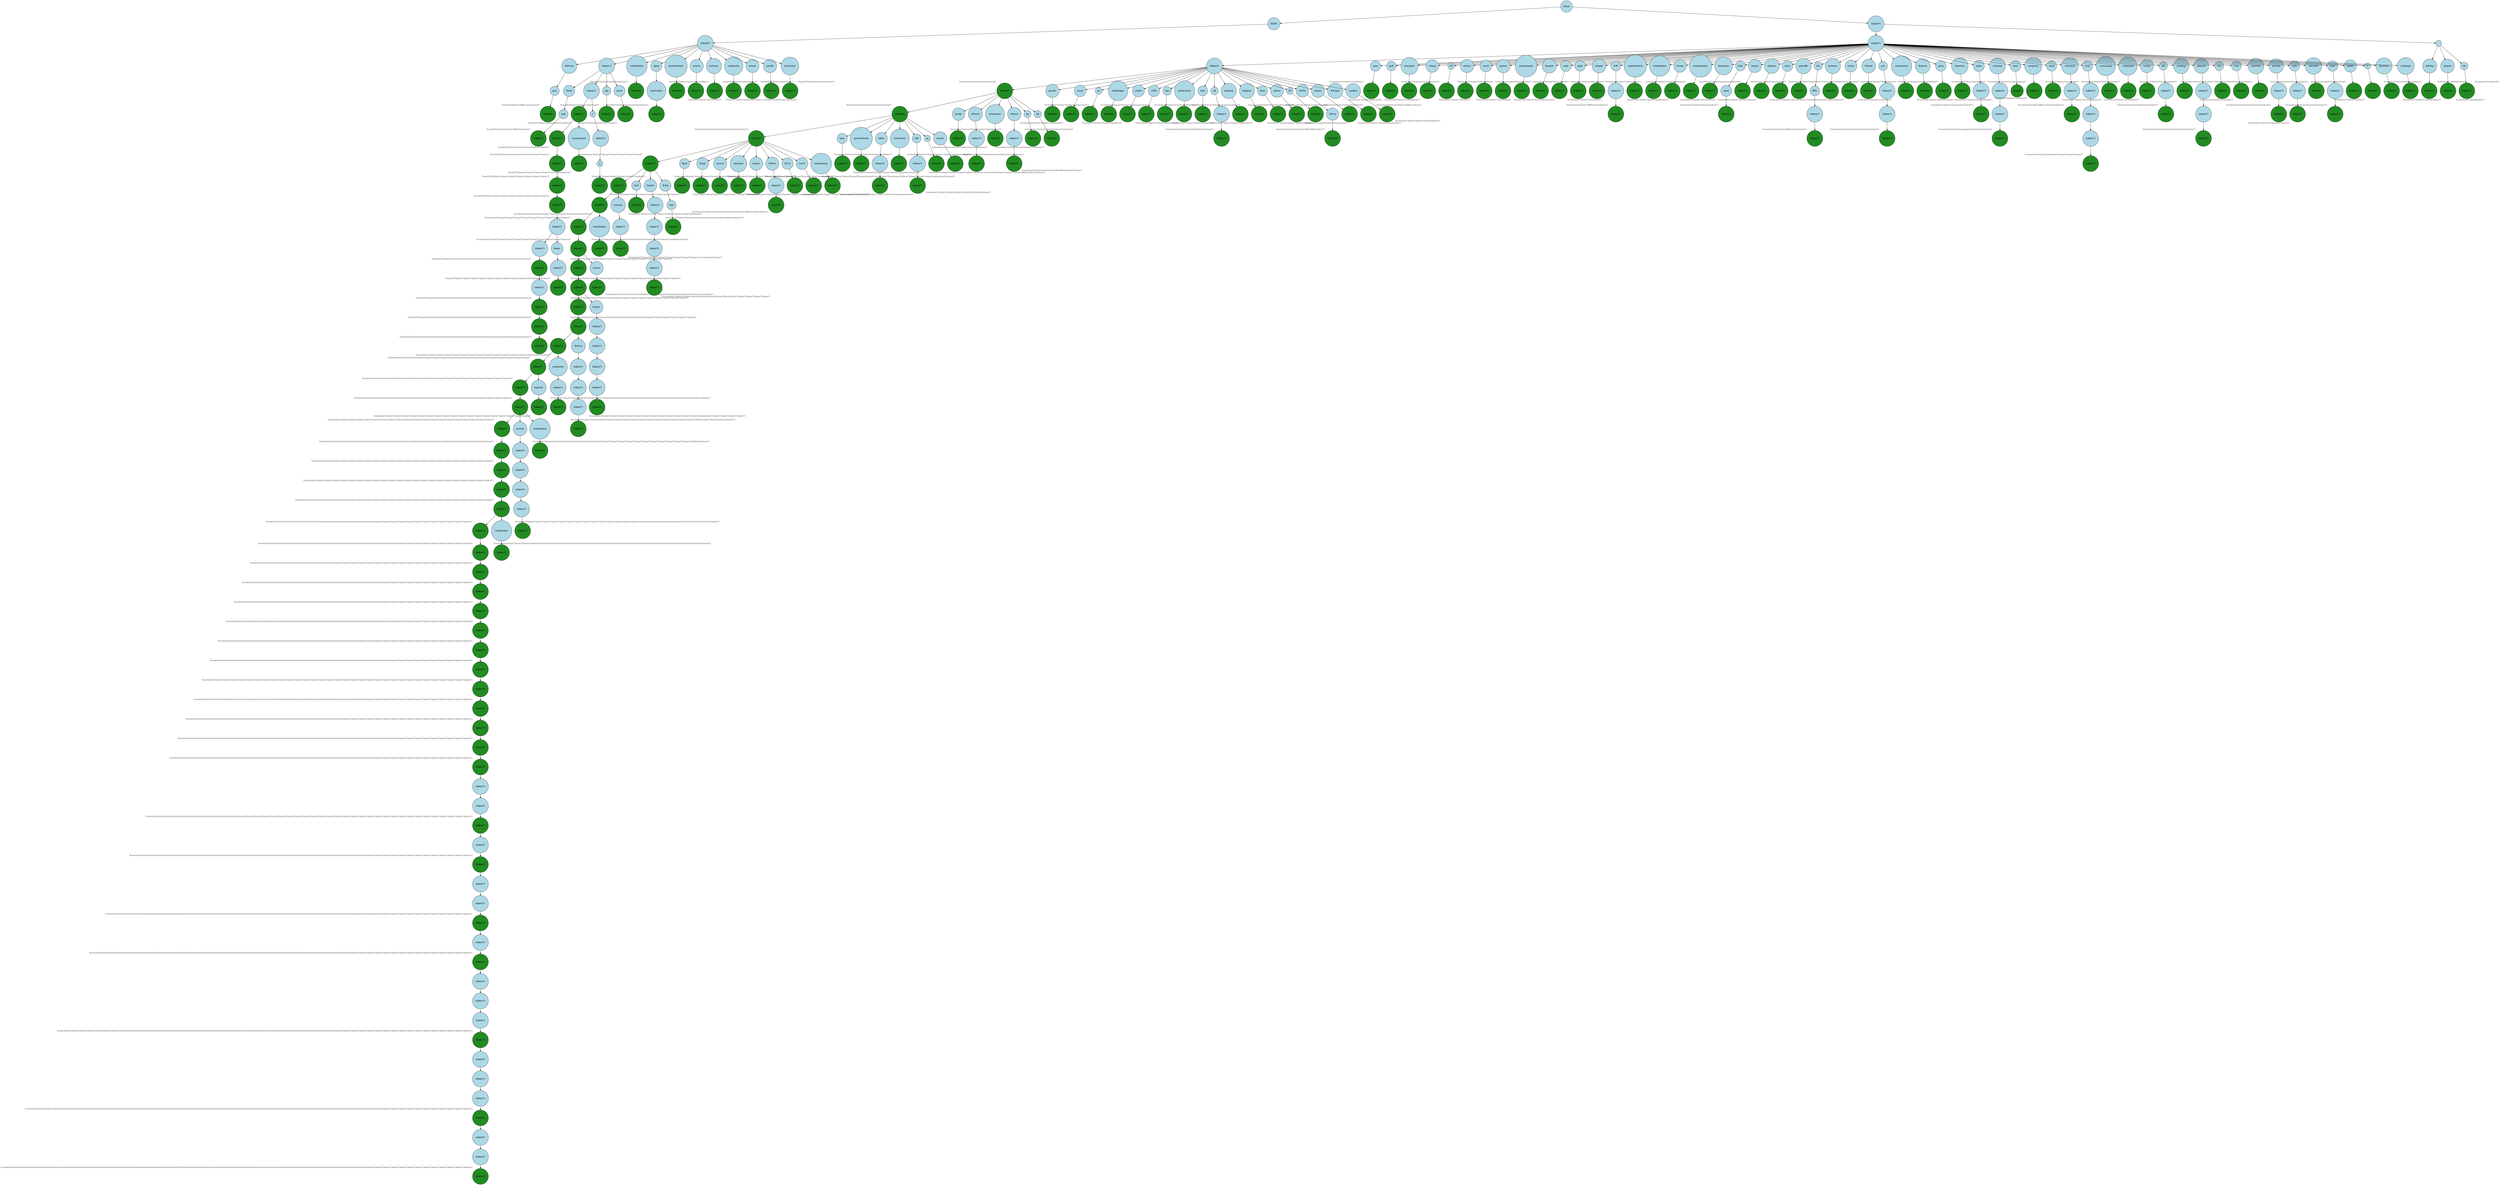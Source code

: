 digraph {
graph [
  nodesep=0.25,
  ranksep=0.3,
  splines=line
];
node [
  style=filled,
  fillcolor=lightblue,
  shape=circle
];
edge [
  arrowsize=0.8,
  color=black
];

140336676438688 [
  label="None"
];
140331951580784 [
  label="[SEP]"
];
140331951575664 [
  label="token(*)"
];
140331951578672 [
  label="##rum"
];
140331952677200 [
  label="quo"
];
140331952679760 [
  label="token(*)"
  xlabel=<<FONT COLOR="grey25" POINT-SIZE="12">None[SEP]token(*)##rumquotoken(*)</FONT>>
  fillcolor="forestgreen"
  color="black"
];
140331952684720 [
  label="token(*)"
];
140331952671280 [
  label="##al"
];
140331952679280 [
  label="nad"
];
140320524104496 [
  label="token(*)"
  xlabel=<<FONT COLOR="grey25" POINT-SIZE="12">None[SEP]token(*)token(*)##alnadtoken(*)</FONT>>
  fillcolor="forestgreen"
  color="black"
];
140331952675760 [
  label="token(*)"
];
140320524106320 [
  label="token(*)"
  xlabel=<<FONT COLOR="grey25" POINT-SIZE="12">None[SEP]token(*)token(*)token(*)token(*)</FONT>>
  fillcolor="forestgreen"
  color="black"
];
140320524105936 [
  label="token(*)"
  xlabel=<<FONT COLOR="grey25" POINT-SIZE="12">None[SEP]token(*)token(*)token(*)token(*)token(*)</FONT>>
  fillcolor="forestgreen"
  color="black"
];
140320523743312 [
  label="token(*)"
  xlabel=<<FONT COLOR="grey25" POINT-SIZE="12">None[SEP]token(*)token(*)token(*)token(*)token(*)token(*)</FONT>>
  fillcolor="forestgreen"
  color="black"
];
140320523743200 [
  label="token(*)"
  xlabel=<<FONT COLOR="grey25" POINT-SIZE="12">None[SEP]token(*)token(*)token(*)token(*)token(*)token(*)token(*)</FONT>>
  fillcolor="forestgreen"
  color="black"
];
140320521437488 [
  label="token(*)"
  xlabel=<<FONT COLOR="grey25" POINT-SIZE="12">None[SEP]token(*)token(*)token(*)token(*)token(*)token(*)token(*)token(*)</FONT>>
  fillcolor="forestgreen"
  color="black"
];
140320521439664 [
  label="token(*)"
];
140320522351024 [
  label="token(*)"
];
140320522350880 [
  label="token(*)"
  xlabel=<<FONT COLOR="grey25" POINT-SIZE="12">None[SEP]token(*)token(*)token(*)token(*)token(*)token(*)token(*)token(*)token(*)token(*)token(*)</FONT>>
  fillcolor="forestgreen"
  color="black"
];
140336316850192 [
  label="token(*)"
];
140320523623344 [
  label="token(*)"
  xlabel=<<FONT COLOR="grey25" POINT-SIZE="12">None[SEP]token(*)token(*)token(*)token(*)token(*)token(*)token(*)token(*)token(*)token(*)token(*)token(*)token(*)</FONT>>
  fillcolor="forestgreen"
  color="black"
];
140336313113168 [
  label="token(*)"
  xlabel=<<FONT COLOR="grey25" POINT-SIZE="12">None[SEP]token(*)token(*)token(*)token(*)token(*)token(*)token(*)token(*)token(*)token(*)token(*)token(*)token(*)token(*)</FONT>>
  fillcolor="forestgreen"
  color="black"
];
140336313108592 [
  label="token(*)"
  xlabel=<<FONT COLOR="grey25" POINT-SIZE="12">None[SEP]token(*)token(*)token(*)token(*)token(*)token(*)token(*)token(*)token(*)token(*)token(*)token(*)token(*)token(*)token(*)</FONT>>
  fillcolor="forestgreen"
  color="black"
];
140320521446320 [
  label="beats"
];
140320522350736 [
  label="token(*)"
];
140320522350592 [
  label="token(*)"
  xlabel=<<FONT COLOR="grey25" POINT-SIZE="12">None[SEP]token(*)token(*)token(*)token(*)token(*)token(*)token(*)token(*)token(*)beatstoken(*)token(*)</FONT>>
  fillcolor="forestgreen"
  color="black"
];
140320524105264 [
  label="tournament"
];
140320523745104 [
  label="token(*)"
  xlabel=<<FONT COLOR="grey25" POINT-SIZE="12">None[SEP]token(*)token(*)token(*)token(*)tournamenttoken(*)</FONT>>
  fillcolor="forestgreen"
  color="black"
];
140331952678160 [
  label="s"
];
140320524107088 [
  label="token(*)"
];
140320524107184 [
  label="u"
];
140320524107280 [
  label="token(*)"
  xlabel=<<FONT COLOR="grey25" POINT-SIZE="12">None[SEP]token(*)token(*)token(*)stoken(*)utoken(*)</FONT>>
  fillcolor="forestgreen"
  color="black"
];
140331952676160 [
  label="atp"
];
140331952670960 [
  label="token(*)"
  xlabel=<<FONT COLOR="grey25" POINT-SIZE="12">None[SEP]token(*)token(*)atptoken(*)</FONT>>
  fillcolor="forestgreen"
  color="black"
];
140331952679600 [
  label="most"
];
140331952682080 [
  label="token(*)"
  xlabel=<<FONT COLOR="grey25" POINT-SIZE="12">None[SEP]token(*)token(*)mosttoken(*)</FONT>>
  fillcolor="forestgreen"
  color="black"
];
140331952674240 [
  label="wimbledon"
];
140331952671040 [
  label="token(*)"
  xlabel=<<FONT COLOR="grey25" POINT-SIZE="12">None[SEP]token(*)wimbledontoken(*)</FONT>>
  fillcolor="forestgreen"
  color="black"
];
140331951576944 [
  label="open"
];
140331952674640 [
  label="australian"
];
140331952678080 [
  label="token(*)"
  xlabel=<<FONT COLOR="grey25" POINT-SIZE="12">None[SEP]token(*)openaustraliantoken(*)</FONT>>
  fillcolor="forestgreen"
  color="black"
];
140331952681520 [
  label="quarterback"
];
140331952678320 [
  label="token(*)"
  xlabel=<<FONT COLOR="grey25" POINT-SIZE="12">None[SEP]token(*)quarterbacktoken(*)</FONT>>
  fillcolor="forestgreen"
  color="black"
];
140331951584752 [
  label="courts"
];
140331952680240 [
  label="token(*)"
  xlabel=<<FONT COLOR="grey25" POINT-SIZE="12">None[SEP]token(*)courtstoken(*)</FONT>>
  fillcolor="forestgreen"
  color="black"
];
140331952676480 [
  label="justices"
];
140331952671760 [
  label="token(*)"
  xlabel=<<FONT COLOR="grey25" POINT-SIZE="12">None[SEP]token(*)justicestoken(*)</FONT>>
  fillcolor="forestgreen"
  color="black"
];
140331952683520 [
  label="seahawks"
];
140331952684800 [
  label="token(*)"
  xlabel=<<FONT COLOR="grey25" POINT-SIZE="12">None[SEP]token(*)seahawkstoken(*)</FONT>>
  fillcolor="forestgreen"
  color="black"
];
140331951573552 [
  label="tennis"
];
140331952676720 [
  label="token(*)"
  xlabel=<<FONT COLOR="grey25" POINT-SIZE="12">None[SEP]token(*)tennistoken(*)</FONT>>
  fillcolor="forestgreen"
  color="black"
];
140331952671920 [
  label="pacific"
];
140331952679840 [
  label="token(*)"
  xlabel=<<FONT COLOR="grey25" POINT-SIZE="12">None[SEP]token(*)pacifictoken(*)</FONT>>
  fillcolor="forestgreen"
  color="black"
];
140331952669600 [
  label="decisions"
];
140331952674720 [
  label="token(*)"
  xlabel=<<FONT COLOR="grey25" POINT-SIZE="12">None[SEP]token(*)decisionstoken(*)</FONT>>
  fillcolor="forestgreen"
  color="black"
];
140331951578160 [
  label="token(*)"
];
140331951577776 [
  label="token(*)"
];
140331952669360 [
  label="token(*)"
];
140331952683440 [
  label="token(*)"
  xlabel=<<FONT COLOR="grey25" POINT-SIZE="12">Nonetoken(*)token(*)token(*)token(*)</FONT>>
  fillcolor="forestgreen"
  color="black"
];
140320524107376 [
  label="token(*)"
  xlabel=<<FONT COLOR="grey25" POINT-SIZE="12">Nonetoken(*)token(*)token(*)token(*)token(*)</FONT>>
  fillcolor="forestgreen"
  color="black"
];
140320524107472 [
  label="token(*)"
  xlabel=<<FONT COLOR="grey25" POINT-SIZE="12">Nonetoken(*)token(*)token(*)token(*)token(*)token(*)</FONT>>
  fillcolor="forestgreen"
  color="black"
];
140320523744880 [
  label="token(*)"
  xlabel=<<FONT COLOR="grey25" POINT-SIZE="12">Nonetoken(*)token(*)token(*)token(*)token(*)token(*)token(*)</FONT>>
  fillcolor="forestgreen"
  color="black"
];
140320523744992 [
  label="token(*)"
  xlabel=<<FONT COLOR="grey25" POINT-SIZE="12">Nonetoken(*)token(*)token(*)token(*)token(*)token(*)token(*)token(*)</FONT>>
  fillcolor="forestgreen"
  color="black"
];
140336182697264 [
  label="token(*)"
  xlabel=<<FONT COLOR="grey25" POINT-SIZE="12">Nonetoken(*)token(*)token(*)token(*)token(*)token(*)token(*)token(*)token(*)</FONT>>
  fillcolor="forestgreen"
  color="black"
];
140336182690480 [
  label="token(*)"
  xlabel=<<FONT COLOR="grey25" POINT-SIZE="12">Nonetoken(*)token(*)token(*)token(*)token(*)token(*)token(*)token(*)token(*)token(*)</FONT>>
  fillcolor="forestgreen"
  color="black"
];
140320522352464 [
  label="token(*)"
  xlabel=<<FONT COLOR="grey25" POINT-SIZE="12">Nonetoken(*)token(*)token(*)token(*)token(*)token(*)token(*)token(*)token(*)token(*)token(*)</FONT>>
  fillcolor="forestgreen"
  color="black"
];
140320522348864 [
  label="token(*)"
  xlabel=<<FONT COLOR="grey25" POINT-SIZE="12">Nonetoken(*)token(*)token(*)token(*)token(*)token(*)token(*)token(*)token(*)token(*)token(*)token(*)</FONT>>
  fillcolor="forestgreen"
  color="black"
];
140320523623504 [
  label="token(*)"
  xlabel=<<FONT COLOR="grey25" POINT-SIZE="12">Nonetoken(*)token(*)token(*)token(*)token(*)token(*)token(*)token(*)token(*)token(*)token(*)token(*)token(*)</FONT>>
  fillcolor="forestgreen"
  color="black"
];
140320523622544 [
  label="token(*)"
  xlabel=<<FONT COLOR="grey25" POINT-SIZE="12">Nonetoken(*)token(*)token(*)token(*)token(*)token(*)token(*)token(*)token(*)token(*)token(*)token(*)token(*)token(*)</FONT>>
  fillcolor="forestgreen"
  color="black"
];
140336313108240 [
  label="token(*)"
  xlabel=<<FONT COLOR="grey25" POINT-SIZE="12">Nonetoken(*)token(*)token(*)token(*)token(*)token(*)token(*)token(*)token(*)token(*)token(*)token(*)token(*)token(*)token(*)</FONT>>
  fillcolor="forestgreen"
  color="black"
];
140336313107536 [
  label="token(*)"
  xlabel=<<FONT COLOR="grey25" POINT-SIZE="12">Nonetoken(*)token(*)token(*)token(*)token(*)token(*)token(*)token(*)token(*)token(*)token(*)token(*)token(*)token(*)token(*)token(*)</FONT>>
  fillcolor="forestgreen"
  color="black"
];
140336317807472 [
  label="token(*)"
  xlabel=<<FONT COLOR="grey25" POINT-SIZE="12">Nonetoken(*)token(*)token(*)token(*)token(*)token(*)token(*)token(*)token(*)token(*)token(*)token(*)token(*)token(*)token(*)token(*)token(*)</FONT>>
  fillcolor="forestgreen"
  color="black"
];
140336317804400 [
  label="token(*)"
  xlabel=<<FONT COLOR="grey25" POINT-SIZE="12">Nonetoken(*)token(*)token(*)token(*)token(*)token(*)token(*)token(*)token(*)token(*)token(*)token(*)token(*)token(*)token(*)token(*)token(*)token(*)</FONT>>
  fillcolor="forestgreen"
  color="black"
];
140320522708784 [
  label="token(*)"
  xlabel=<<FONT COLOR="grey25" POINT-SIZE="12">Nonetoken(*)token(*)token(*)token(*)token(*)token(*)token(*)token(*)token(*)token(*)token(*)token(*)token(*)token(*)token(*)token(*)token(*)token(*)token(*)</FONT>>
  fillcolor="forestgreen"
  color="black"
];
140320522707952 [
  label="token(*)"
  xlabel=<<FONT COLOR="grey25" POINT-SIZE="12">Nonetoken(*)token(*)token(*)token(*)token(*)token(*)token(*)token(*)token(*)token(*)token(*)token(*)token(*)token(*)token(*)token(*)token(*)token(*)token(*)token(*)</FONT>>
  fillcolor="forestgreen"
  color="black"
];
140336182823600 [
  label="token(*)"
  xlabel=<<FONT COLOR="grey25" POINT-SIZE="12">Nonetoken(*)token(*)token(*)token(*)token(*)token(*)token(*)token(*)token(*)token(*)token(*)token(*)token(*)token(*)token(*)token(*)token(*)token(*)token(*)token(*)token(*)</FONT>>
  fillcolor="forestgreen"
  color="black"
];
140336182821136 [
  label="token(*)"
  xlabel=<<FONT COLOR="grey25" POINT-SIZE="12">Nonetoken(*)token(*)token(*)token(*)token(*)token(*)token(*)token(*)token(*)token(*)token(*)token(*)token(*)token(*)token(*)token(*)token(*)token(*)token(*)token(*)token(*)token(*)</FONT>>
  fillcolor="forestgreen"
  color="black"
];
140320535693712 [
  label="token(*)"
  xlabel=<<FONT COLOR="grey25" POINT-SIZE="12">Nonetoken(*)token(*)token(*)token(*)token(*)token(*)token(*)token(*)token(*)token(*)token(*)token(*)token(*)token(*)token(*)token(*)token(*)token(*)token(*)token(*)token(*)token(*)token(*)</FONT>>
  fillcolor="forestgreen"
  color="black"
];
140320535697552 [
  label="token(*)"
  xlabel=<<FONT COLOR="grey25" POINT-SIZE="12">Nonetoken(*)token(*)token(*)token(*)token(*)token(*)token(*)token(*)token(*)token(*)token(*)token(*)token(*)token(*)token(*)token(*)token(*)token(*)token(*)token(*)token(*)token(*)token(*)token(*)</FONT>>
  fillcolor="forestgreen"
  color="black"
];
140336318424368 [
  label="token(*)"
  xlabel=<<FONT COLOR="grey25" POINT-SIZE="12">Nonetoken(*)token(*)token(*)token(*)token(*)token(*)token(*)token(*)token(*)token(*)token(*)token(*)token(*)token(*)token(*)token(*)token(*)token(*)token(*)token(*)token(*)token(*)token(*)token(*)token(*)</FONT>>
  fillcolor="forestgreen"
  color="black"
];
140336318425904 [
  label="token(*)"
  xlabel=<<FONT COLOR="grey25" POINT-SIZE="12">Nonetoken(*)token(*)token(*)token(*)token(*)token(*)token(*)token(*)token(*)token(*)token(*)token(*)token(*)token(*)token(*)token(*)token(*)token(*)token(*)token(*)token(*)token(*)token(*)token(*)token(*)token(*)</FONT>>
  fillcolor="forestgreen"
  color="black"
];
140320524792624 [
  label="token(*)"
  xlabel=<<FONT COLOR="grey25" POINT-SIZE="12">Nonetoken(*)token(*)token(*)token(*)token(*)token(*)token(*)token(*)token(*)token(*)token(*)token(*)token(*)token(*)token(*)token(*)token(*)token(*)token(*)token(*)token(*)token(*)token(*)token(*)token(*)token(*)token(*)</FONT>>
  fillcolor="forestgreen"
  color="black"
];
140320524790176 [
  label="token(*)"
  xlabel=<<FONT COLOR="grey25" POINT-SIZE="12">Nonetoken(*)token(*)token(*)token(*)token(*)token(*)token(*)token(*)token(*)token(*)token(*)token(*)token(*)token(*)token(*)token(*)token(*)token(*)token(*)token(*)token(*)token(*)token(*)token(*)token(*)token(*)token(*)token(*)</FONT>>
  fillcolor="forestgreen"
  color="black"
];
140320528124208 [
  label="token(*)"
  xlabel=<<FONT COLOR="grey25" POINT-SIZE="12">Nonetoken(*)token(*)token(*)token(*)token(*)token(*)token(*)token(*)token(*)token(*)token(*)token(*)token(*)token(*)token(*)token(*)token(*)token(*)token(*)token(*)token(*)token(*)token(*)token(*)token(*)token(*)token(*)token(*)token(*)</FONT>>
  fillcolor="forestgreen"
  color="black"
];
140320528124496 [
  label="token(*)"
  xlabel=<<FONT COLOR="grey25" POINT-SIZE="12">Nonetoken(*)token(*)token(*)token(*)token(*)token(*)token(*)token(*)token(*)token(*)token(*)token(*)token(*)token(*)token(*)token(*)token(*)token(*)token(*)token(*)token(*)token(*)token(*)token(*)token(*)token(*)token(*)token(*)token(*)token(*)</FONT>>
  fillcolor="forestgreen"
  color="black"
];
140336313038848 [
  label="token(*)"
  xlabel=<<FONT COLOR="grey25" POINT-SIZE="12">Nonetoken(*)token(*)token(*)token(*)token(*)token(*)token(*)token(*)token(*)token(*)token(*)token(*)token(*)token(*)token(*)token(*)token(*)token(*)token(*)token(*)token(*)token(*)token(*)token(*)token(*)token(*)token(*)token(*)token(*)token(*)token(*)</FONT>>
  fillcolor="forestgreen"
  color="black"
];
140336313037632 [
  label="token(*)"
  xlabel=<<FONT COLOR="grey25" POINT-SIZE="12">Nonetoken(*)token(*)token(*)token(*)token(*)token(*)token(*)token(*)token(*)token(*)token(*)token(*)token(*)token(*)token(*)token(*)token(*)token(*)token(*)token(*)token(*)token(*)token(*)token(*)token(*)token(*)token(*)token(*)token(*)token(*)token(*)token(*)</FONT>>
  fillcolor="forestgreen"
  color="black"
];
140333233549872 [
  label="token(*)"
  xlabel=<<FONT COLOR="grey25" POINT-SIZE="12">Nonetoken(*)token(*)token(*)token(*)token(*)token(*)token(*)token(*)token(*)token(*)token(*)token(*)token(*)token(*)token(*)token(*)token(*)token(*)token(*)token(*)token(*)token(*)token(*)token(*)token(*)token(*)token(*)token(*)token(*)token(*)token(*)token(*)token(*)</FONT>>
  fillcolor="forestgreen"
  color="black"
];
140333233544752 [
  label="token(*)"
  xlabel=<<FONT COLOR="grey25" POINT-SIZE="12">Nonetoken(*)token(*)token(*)token(*)token(*)token(*)token(*)token(*)token(*)token(*)token(*)token(*)token(*)token(*)token(*)token(*)token(*)token(*)token(*)token(*)token(*)token(*)token(*)token(*)token(*)token(*)token(*)token(*)token(*)token(*)token(*)token(*)token(*)token(*)</FONT>>
  fillcolor="forestgreen"
  color="black"
];
140333235418288 [
  label="token(*)"
  xlabel=<<FONT COLOR="grey25" POINT-SIZE="12">Nonetoken(*)token(*)token(*)token(*)token(*)token(*)token(*)token(*)token(*)token(*)token(*)token(*)token(*)token(*)token(*)token(*)token(*)token(*)token(*)token(*)token(*)token(*)token(*)token(*)token(*)token(*)token(*)token(*)token(*)token(*)token(*)token(*)token(*)token(*)token(*)</FONT>>
  fillcolor="forestgreen"
  color="black"
];
140333235416272 [
  label="token(*)"
  xlabel=<<FONT COLOR="grey25" POINT-SIZE="12">Nonetoken(*)token(*)token(*)token(*)token(*)token(*)token(*)token(*)token(*)token(*)token(*)token(*)token(*)token(*)token(*)token(*)token(*)token(*)token(*)token(*)token(*)token(*)token(*)token(*)token(*)token(*)token(*)token(*)token(*)token(*)token(*)token(*)token(*)token(*)token(*)token(*)</FONT>>
  fillcolor="forestgreen"
  color="black"
];
140336316907568 [
  label="token(*)"
  xlabel=<<FONT COLOR="grey25" POINT-SIZE="12">Nonetoken(*)token(*)token(*)token(*)token(*)token(*)token(*)token(*)token(*)token(*)token(*)token(*)token(*)token(*)token(*)token(*)token(*)token(*)token(*)token(*)token(*)token(*)token(*)token(*)token(*)token(*)token(*)token(*)token(*)token(*)token(*)token(*)token(*)token(*)token(*)token(*)token(*)</FONT>>
  fillcolor="forestgreen"
  color="black"
];
140336316907920 [
  label="token(*)"
];
140333235040160 [
  label="token(*)"
];
140333235043840 [
  label="token(*)"
  xlabel=<<FONT COLOR="grey25" POINT-SIZE="12">Nonetoken(*)token(*)token(*)token(*)token(*)token(*)token(*)token(*)token(*)token(*)token(*)token(*)token(*)token(*)token(*)token(*)token(*)token(*)token(*)token(*)token(*)token(*)token(*)token(*)token(*)token(*)token(*)token(*)token(*)token(*)token(*)token(*)token(*)token(*)token(*)token(*)token(*)token(*)token(*)token(*)</FONT>>
  fillcolor="forestgreen"
  color="black"
];
140333235167152 [
  label="token(*)"
];
140333235170608 [
  label="token(*)"
  xlabel=<<FONT COLOR="grey25" POINT-SIZE="12">Nonetoken(*)token(*)token(*)token(*)token(*)token(*)token(*)token(*)token(*)token(*)token(*)token(*)token(*)token(*)token(*)token(*)token(*)token(*)token(*)token(*)token(*)token(*)token(*)token(*)token(*)token(*)token(*)token(*)token(*)token(*)token(*)token(*)token(*)token(*)token(*)token(*)token(*)token(*)token(*)token(*)token(*)token(*)</FONT>>
  fillcolor="forestgreen"
  color="black"
];
140333233699328 [
  label="token(*)"
];
140333233700128 [
  label="token(*)"
];
140334232612272 [
  label="token(*)"
  xlabel=<<FONT COLOR="grey25" POINT-SIZE="12">Nonetoken(*)token(*)token(*)token(*)token(*)token(*)token(*)token(*)token(*)token(*)token(*)token(*)token(*)token(*)token(*)token(*)token(*)token(*)token(*)token(*)token(*)token(*)token(*)token(*)token(*)token(*)token(*)token(*)token(*)token(*)token(*)token(*)token(*)token(*)token(*)token(*)token(*)token(*)token(*)token(*)token(*)token(*)token(*)token(*)token(*)</FONT>>
  fillcolor="forestgreen"
  color="black"
];
140334232614352 [
  label="token(*)"
];
140333233716464 [
  label="token(*)"
  xlabel=<<FONT COLOR="grey25" POINT-SIZE="12">Nonetoken(*)token(*)token(*)token(*)token(*)token(*)token(*)token(*)token(*)token(*)token(*)token(*)token(*)token(*)token(*)token(*)token(*)token(*)token(*)token(*)token(*)token(*)token(*)token(*)token(*)token(*)token(*)token(*)token(*)token(*)token(*)token(*)token(*)token(*)token(*)token(*)token(*)token(*)token(*)token(*)token(*)token(*)token(*)token(*)token(*)token(*)token(*)</FONT>>
  fillcolor="forestgreen"
  color="black"
];
140333233707824 [
  label="token(*)"
];
140333233657584 [
  label="token(*)"
];
140333233654000 [
  label="token(*)"
];
140333233460720 [
  label="token(*)"
  xlabel=<<FONT COLOR="grey25" POINT-SIZE="12">Nonetoken(*)token(*)token(*)token(*)token(*)token(*)token(*)token(*)token(*)token(*)token(*)token(*)token(*)token(*)token(*)token(*)token(*)token(*)token(*)token(*)token(*)token(*)token(*)token(*)token(*)token(*)token(*)token(*)token(*)token(*)token(*)token(*)token(*)token(*)token(*)token(*)token(*)token(*)token(*)token(*)token(*)token(*)token(*)token(*)token(*)token(*)token(*)token(*)token(*)token(*)token(*)</FONT>>
  fillcolor="forestgreen"
  color="black"
];
140333233467680 [
  label="token(*)"
];
140333234004944 [
  label="token(*)"
];
140333234007344 [
  label="token(*)"
];
140333234665568 [
  label="token(*)"
  xlabel=<<FONT COLOR="grey25" POINT-SIZE="12">Nonetoken(*)token(*)token(*)token(*)token(*)token(*)token(*)token(*)token(*)token(*)token(*)token(*)token(*)token(*)token(*)token(*)token(*)token(*)token(*)token(*)token(*)token(*)token(*)token(*)token(*)token(*)token(*)token(*)token(*)token(*)token(*)token(*)token(*)token(*)token(*)token(*)token(*)token(*)token(*)token(*)token(*)token(*)token(*)token(*)token(*)token(*)token(*)token(*)token(*)token(*)token(*)token(*)token(*)token(*)token(*)</FONT>>
  fillcolor="forestgreen"
  color="black"
];
140333234662592 [
  label="token(*)"
];
140336318639152 [
  label="token(*)"
];
140333235086896 [
  label="token(*)"
  xlabel=<<FONT COLOR="grey25" POINT-SIZE="12">Nonetoken(*)token(*)token(*)token(*)token(*)token(*)token(*)token(*)token(*)token(*)token(*)token(*)token(*)token(*)token(*)token(*)token(*)token(*)token(*)token(*)token(*)token(*)token(*)token(*)token(*)token(*)token(*)token(*)token(*)token(*)token(*)token(*)token(*)token(*)token(*)token(*)token(*)token(*)token(*)token(*)token(*)token(*)token(*)token(*)token(*)token(*)token(*)token(*)token(*)token(*)token(*)token(*)token(*)token(*)token(*)token(*)token(*)token(*)</FONT>>
  fillcolor="forestgreen"
  color="black"
];
140336318430768 [
  label="wimbledon"
];
140336318423856 [
  label="token(*)"
  xlabel=<<FONT COLOR="grey25" POINT-SIZE="12">Nonetoken(*)token(*)token(*)token(*)token(*)token(*)token(*)token(*)token(*)token(*)token(*)token(*)token(*)token(*)token(*)token(*)token(*)token(*)token(*)token(*)token(*)token(*)token(*)token(*)wimbledontoken(*)</FONT>>
  fillcolor="forestgreen"
  color="black"
];
140320522707120 [
  label="justice"
];
140336182823376 [
  label="token(*)"
];
140336182822704 [
  label="token(*)"
];
140320535699472 [
  label="token(*)"
];
140320535700432 [
  label="token(*)"
];
140336318425648 [
  label="token(*)"
  xlabel=<<FONT COLOR="grey25" POINT-SIZE="12">Nonetoken(*)token(*)token(*)token(*)token(*)token(*)token(*)token(*)token(*)token(*)token(*)token(*)token(*)token(*)token(*)token(*)token(*)token(*)token(*)justicetoken(*)token(*)token(*)token(*)token(*)</FONT>>
  fillcolor="forestgreen"
  color="black"
];
140320522700672 [
  label="wimbledon"
];
140333234030608 [
  label="token(*)"
  xlabel=<<FONT COLOR="grey25" POINT-SIZE="12">Nonetoken(*)token(*)token(*)token(*)token(*)token(*)token(*)token(*)token(*)token(*)token(*)token(*)token(*)token(*)token(*)token(*)token(*)token(*)token(*)wimbledontoken(*)</FONT>>
  fillcolor="forestgreen"
  color="black"
];
140336317806128 [
  label="highest"
];
140320522707744 [
  label="token(*)"
  xlabel=<<FONT COLOR="grey25" POINT-SIZE="12">Nonetoken(*)token(*)token(*)token(*)token(*)token(*)token(*)token(*)token(*)token(*)token(*)token(*)token(*)token(*)token(*)token(*)token(*)highesttoken(*)</FONT>>
  fillcolor="forestgreen"
  color="black"
];
140336317807664 [
  label="seahawks"
];
140336317801712 [
  label="token(*)"
];
140320522708368 [
  label="token(*)"
  xlabel=<<FONT COLOR="grey25" POINT-SIZE="12">Nonetoken(*)token(*)token(*)token(*)token(*)token(*)token(*)token(*)token(*)token(*)token(*)token(*)token(*)token(*)token(*)token(*)seahawkstoken(*)token(*)</FONT>>
  fillcolor="forestgreen"
  color="black"
];
140336313107360 [
  label="##ova"
];
140336317801904 [
  label="token(*)"
];
140336317803056 [
  label="token(*)"
];
140320522702336 [
  label="token(*)"
];
140320522705040 [
  label="token(*)"
  xlabel=<<FONT COLOR="grey25" POINT-SIZE="12">Nonetoken(*)token(*)token(*)token(*)token(*)token(*)token(*)token(*)token(*)token(*)token(*)token(*)token(*)token(*)token(*)##ovatoken(*)token(*)token(*)token(*)</FONT>>
  fillcolor="forestgreen"
  color="black"
];
140320523630704 [
  label="tennis"
];
140336313110704 [
  label="token(*)"
];
140336313111056 [
  label="token(*)"
];
140336317802864 [
  label="token(*)"
];
140336317803440 [
  label="token(*)"
];
140320522711280 [
  label="token(*)"
  xlabel=<<FONT COLOR="grey25" POINT-SIZE="12">Nonetoken(*)token(*)token(*)token(*)token(*)token(*)token(*)token(*)token(*)token(*)token(*)token(*)token(*)tennistoken(*)token(*)token(*)token(*)token(*)</FONT>>
  fillcolor="forestgreen"
  color="black"
];
140320522349008 [
  label="courts"
];
140320523628144 [
  label="token(*)"
  xlabel=<<FONT COLOR="grey25" POINT-SIZE="12">Nonetoken(*)token(*)token(*)token(*)token(*)token(*)token(*)token(*)token(*)token(*)token(*)courtstoken(*)</FONT>>
  fillcolor="forestgreen"
  color="black"
];
140320523110320 [
  label="wimbledon"
];
140320522348720 [
  label="token(*)"
  xlabel=<<FONT COLOR="grey25" POINT-SIZE="12">Nonetoken(*)token(*)token(*)token(*)token(*)token(*)token(*)token(*)token(*)wimbledontoken(*)</FONT>>
  fillcolor="forestgreen"
  color="black"
];
140320523119408 [
  label="murray"
];
140320523121584 [
  label="token(*)"
];
140320522348576 [
  label="token(*)"
  xlabel=<<FONT COLOR="grey25" POINT-SIZE="12">Nonetoken(*)token(*)token(*)token(*)token(*)token(*)token(*)token(*)murraytoken(*)token(*)</FONT>>
  fillcolor="forestgreen"
  color="black"
];
140320523745216 [
  label="tied"
];
140320523117104 [
  label="token(*)"
  xlabel=<<FONT COLOR="grey25" POINT-SIZE="12">Nonetoken(*)token(*)token(*)token(*)token(*)token(*)token(*)tiedtoken(*)</FONT>>
  fillcolor="forestgreen"
  color="black"
];
140320523743648 [
  label="bench"
];
140320523123376 [
  label="token(*)"
];
140320523123760 [
  label="token(*)"
];
140320522348432 [
  label="token(*)"
];
140320522348288 [
  label="token(*)"
];
140320523621264 [
  label="token(*)"
  xlabel=<<FONT COLOR="grey25" POINT-SIZE="12">Nonetoken(*)token(*)token(*)token(*)token(*)token(*)token(*)benchtoken(*)token(*)token(*)token(*)token(*)</FONT>>
  fillcolor="forestgreen"
  color="black"
];
140320523743424 [
  label="##al"
];
140320523743536 [
  label="nad"
];
140336182755888 [
  label="token(*)"
  xlabel=<<FONT COLOR="grey25" POINT-SIZE="12">Nonetoken(*)token(*)token(*)token(*)token(*)token(*)token(*)##alnadtoken(*)</FONT>>
  fillcolor="forestgreen"
  color="black"
];
140320523743760 [
  label="final"
];
140320523743872 [
  label="token(*)"
  xlabel=<<FONT COLOR="grey25" POINT-SIZE="12">Nonetoken(*)token(*)token(*)token(*)token(*)token(*)finaltoken(*)</FONT>>
  fillcolor="forestgreen"
  color="black"
];
140320523743984 [
  label="finals"
];
140320523742864 [
  label="token(*)"
  xlabel=<<FONT COLOR="grey25" POINT-SIZE="12">Nonetoken(*)token(*)token(*)token(*)token(*)token(*)finalstoken(*)</FONT>>
  fillcolor="forestgreen"
  color="black"
];
140320523743088 [
  label="courts"
];
140320523742976 [
  label="token(*)"
  xlabel=<<FONT COLOR="grey25" POINT-SIZE="12">Nonetoken(*)token(*)token(*)token(*)token(*)token(*)courtstoken(*)</FONT>>
  fillcolor="forestgreen"
  color="black"
];
140320523742752 [
  label="abortion"
];
140320523742640 [
  label="token(*)"
  xlabel=<<FONT COLOR="grey25" POINT-SIZE="12">Nonetoken(*)token(*)token(*)token(*)token(*)token(*)abortiontoken(*)</FONT>>
  fillcolor="forestgreen"
  color="black"
];
140320523742528 [
  label="tennis"
];
140320523742416 [
  label="token(*)"
  xlabel=<<FONT COLOR="grey25" POINT-SIZE="12">Nonetoken(*)token(*)token(*)token(*)token(*)token(*)tennistoken(*)</FONT>>
  fillcolor="forestgreen"
  color="black"
];
140320523742304 [
  label="##ow"
];
140320523742192 [
  label="token(*)"
];
140336182769968 [
  label="token(*)"
  xlabel=<<FONT COLOR="grey25" POINT-SIZE="12">Nonetoken(*)token(*)token(*)token(*)token(*)token(*)##owtoken(*)token(*)</FONT>>
  fillcolor="forestgreen"
  color="black"
];
140320523742080 [
  label="2014"
];
140320523744320 [
  label="token(*)"
  xlabel=<<FONT COLOR="grey25" POINT-SIZE="12">Nonetoken(*)token(*)token(*)token(*)token(*)token(*)2014token(*)</FONT>>
  fillcolor="forestgreen"
  color="black"
];
140320523744208 [
  label="court"
];
140320523744432 [
  label="token(*)"
  xlabel=<<FONT COLOR="grey25" POINT-SIZE="12">Nonetoken(*)token(*)token(*)token(*)token(*)token(*)courttoken(*)</FONT>>
  fillcolor="forestgreen"
  color="black"
];
140320523744544 [
  label="nomination"
];
140320523744096 [
  label="token(*)"
  xlabel=<<FONT COLOR="grey25" POINT-SIZE="12">Nonetoken(*)token(*)token(*)token(*)token(*)token(*)nominationtoken(*)</FONT>>
  fillcolor="forestgreen"
  color="black"
];
140320524107568 [
  label="best"
];
140320523744656 [
  label="token(*)"
  xlabel=<<FONT COLOR="grey25" POINT-SIZE="12">Nonetoken(*)token(*)token(*)token(*)token(*)besttoken(*)</FONT>>
  fillcolor="forestgreen"
  color="black"
];
140320524107664 [
  label="quarterback"
];
140320523744768 [
  label="token(*)"
  xlabel=<<FONT COLOR="grey25" POINT-SIZE="12">Nonetoken(*)token(*)token(*)token(*)token(*)quarterbacktoken(*)</FONT>>
  fillcolor="forestgreen"
  color="black"
];
140320524106224 [
  label="lobby"
];
140320523745552 [
  label="token(*)"
];
140320523745328 [
  label="token(*)"
  xlabel=<<FONT COLOR="grey25" POINT-SIZE="12">Nonetoken(*)token(*)token(*)token(*)token(*)lobbytoken(*)token(*)</FONT>>
  fillcolor="forestgreen"
  color="black"
];
140320524105840 [
  label="selections"
];
140320523745440 [
  label="token(*)"
  xlabel=<<FONT COLOR="grey25" POINT-SIZE="12">Nonetoken(*)token(*)token(*)token(*)token(*)selectionstoken(*)</FONT>>
  fillcolor="forestgreen"
  color="black"
];
140320524102768 [
  label="taft"
];
140320523745664 [
  label="token(*)"
];
140320523745776 [
  label="token(*)"
  xlabel=<<FONT COLOR="grey25" POINT-SIZE="12">Nonetoken(*)token(*)token(*)token(*)token(*)tafttoken(*)token(*)</FONT>>
  fillcolor="forestgreen"
  color="black"
];
140320524102864 [
  label="nj"
];
140320524104400 [
  label="token(*)"
  xlabel=<<FONT COLOR="grey25" POINT-SIZE="12">Nonetoken(*)token(*)token(*)token(*)token(*)njtoken(*)</FONT>>
  fillcolor="forestgreen"
  color="black"
];
140320524104592 [
  label="courts"
];
140320523745888 [
  label="token(*)"
  xlabel=<<FONT COLOR="grey25" POINT-SIZE="12">Nonetoken(*)token(*)token(*)token(*)token(*)courtstoken(*)</FONT>>
  fillcolor="forestgreen"
  color="black"
];
140320524104208 [
  label="brady"
];
140320524104976 [
  label="token(*)"
  xlabel=<<FONT COLOR="grey25" POINT-SIZE="12">Nonetoken(*)token(*)token(*)token(*)bradytoken(*)</FONT>>
  fillcolor="forestgreen"
  color="black"
];
140320524106512 [
  label="##uch"
];
140320524103344 [
  label="token(*)"
];
140320523746000 [
  label="token(*)"
  xlabel=<<FONT COLOR="grey25" POINT-SIZE="12">Nonetoken(*)token(*)token(*)token(*)##uchtoken(*)token(*)</FONT>>
  fillcolor="forestgreen"
  color="black"
];
140320524105456 [
  label="precedent"
];
140320524106032 [
  label="token(*)"
  xlabel=<<FONT COLOR="grey25" POINT-SIZE="12">Nonetoken(*)token(*)token(*)token(*)precedenttoken(*)</FONT>>
  fillcolor="forestgreen"
  color="black"
];
140320524106128 [
  label="##ust"
];
140320524105744 [
  label="token(*)"
];
140320523746112 [
  label="token(*)"
  xlabel=<<FONT COLOR="grey25" POINT-SIZE="12">Nonetoken(*)token(*)token(*)token(*)##usttoken(*)token(*)</FONT>>
  fillcolor="forestgreen"
  color="black"
];
140331952684640 [
  label="ka"
];
140320524102480 [
  label="token(*)"
  xlabel=<<FONT COLOR="grey25" POINT-SIZE="12">Nonetoken(*)token(*)token(*)token(*)katoken(*)</FONT>>
  fillcolor="forestgreen"
  color="black"
];
140331952679360 [
  label="all"
];
140320524104880 [
  label="token(*)"
  xlabel=<<FONT COLOR="grey25" POINT-SIZE="12">Nonetoken(*)token(*)token(*)token(*)alltoken(*)</FONT>>
  fillcolor="forestgreen"
  color="black"
];
140331952679920 [
  label="pacific"
];
140320524103632 [
  label="token(*)"
  xlabel=<<FONT COLOR="grey25" POINT-SIZE="12">Nonetoken(*)token(*)token(*)pacifictoken(*)</FONT>>
  fillcolor="forestgreen"
  color="black"
];
140331952677520 [
  label="court"
];
140320524092016 [
  label="token(*)"
  xlabel=<<FONT COLOR="grey25" POINT-SIZE="12">Nonetoken(*)token(*)token(*)courttoken(*)</FONT>>
  fillcolor="forestgreen"
  color="black"
];
140331952678800 [
  label="ze"
];
140331952675440 [
  label="token(*)"
  xlabel=<<FONT COLOR="grey25" POINT-SIZE="12">Nonetoken(*)token(*)token(*)zetoken(*)</FONT>>
  fillcolor="forestgreen"
  color="black"
];
140331952681760 [
  label="challenger"
];
140320524091824 [
  label="token(*)"
  xlabel=<<FONT COLOR="grey25" POINT-SIZE="12">Nonetoken(*)token(*)token(*)challengertoken(*)</FONT>>
  fillcolor="forestgreen"
  color="black"
];
140331952669120 [
  label="white"
];
140320524104784 [
  label="token(*)"
  xlabel=<<FONT COLOR="grey25" POINT-SIZE="12">Nonetoken(*)token(*)token(*)whitetoken(*)</FONT>>
  fillcolor="forestgreen"
  color="black"
];
140331952671440 [
  label="1945"
];
140320524106416 [
  label="token(*)"
  xlabel=<<FONT COLOR="grey25" POINT-SIZE="12">Nonetoken(*)token(*)token(*)1945token(*)</FONT>>
  fillcolor="forestgreen"
  color="black"
];
140331952679040 [
  label="top"
];
140331952676320 [
  label="token(*)"
  xlabel=<<FONT COLOR="grey25" POINT-SIZE="12">Nonetoken(*)token(*)token(*)toptoken(*)</FONT>>
  fillcolor="forestgreen"
  color="black"
];
140331952678000 [
  label="preference"
];
140320524104688 [
  label="token(*)"
  xlabel=<<FONT COLOR="grey25" POINT-SIZE="12">Nonetoken(*)token(*)token(*)preferencetoken(*)</FONT>>
  fillcolor="forestgreen"
  color="black"
];
140331952677040 [
  label="title"
];
140320524102960 [
  label="token(*)"
  xlabel=<<FONT COLOR="grey25" POINT-SIZE="12">Nonetoken(*)token(*)token(*)titletoken(*)</FONT>>
  fillcolor="forestgreen"
  color="black"
];
140331952672560 [
  label="nfl"
];
140331952677120 [
  label="token(*)"
];
140320524106608 [
  label="token(*)"
  xlabel=<<FONT COLOR="grey25" POINT-SIZE="12">Nonetoken(*)token(*)token(*)nfltoken(*)token(*)</FONT>>
  fillcolor="forestgreen"
  color="black"
];
140331952679200 [
  label="admiral"
];
140320524103824 [
  label="token(*)"
  xlabel=<<FONT COLOR="grey25" POINT-SIZE="12">Nonetoken(*)token(*)token(*)admiraltoken(*)</FONT>>
  fillcolor="forestgreen"
  color="black"
];
140331952670720 [
  label="highest"
];
140320524106704 [
  label="token(*)"
  xlabel=<<FONT COLOR="grey25" POINT-SIZE="12">Nonetoken(*)token(*)token(*)highesttoken(*)</FONT>>
  fillcolor="forestgreen"
  color="black"
];
140331952673120 [
  label="best"
];
140320524106800 [
  label="token(*)"
  xlabel=<<FONT COLOR="grey25" POINT-SIZE="12">Nonetoken(*)token(*)token(*)besttoken(*)</FONT>>
  fillcolor="forestgreen"
  color="black"
];
140331952677680 [
  label="states"
];
140320524106896 [
  label="token(*)"
  xlabel=<<FONT COLOR="grey25" POINT-SIZE="12">Nonetoken(*)token(*)token(*)statestoken(*)</FONT>>
  fillcolor="forestgreen"
  color="black"
];
140331952682960 [
  label="itf"
];
140331952682240 [
  label="token(*)"
  xlabel=<<FONT COLOR="grey25" POINT-SIZE="12">Nonetoken(*)token(*)token(*)itftoken(*)</FONT>>
  fillcolor="forestgreen"
  color="black"
];
140331952679120 [
  label="##da"
];
140331952674480 [
  label="##va"
];
140320524106992 [
  label="token(*)"
  xlabel=<<FONT COLOR="grey25" POINT-SIZE="12">Nonetoken(*)token(*)token(*)##da##vatoken(*)</FONT>>
  fillcolor="forestgreen"
  color="black"
];
140331952671360 [
  label="tennis"
];
140320522259504 [
  label="token(*)"
  xlabel=<<FONT COLOR="grey25" POINT-SIZE="12">Nonetoken(*)token(*)token(*)tennistoken(*)</FONT>>
  fillcolor="forestgreen"
  color="black"
];
140331952680320 [
  label="##spar"
];
140320522261904 [
  label="token(*)"
  xlabel=<<FONT COLOR="grey25" POINT-SIZE="12">Nonetoken(*)token(*)token(*)##spartoken(*)</FONT>>
  fillcolor="forestgreen"
  color="black"
];
140331952682000 [
  label="conflict"
];
140320522262192 [
  label="token(*)"
  xlabel=<<FONT COLOR="grey25" POINT-SIZE="12">Nonetoken(*)token(*)token(*)conflicttoken(*)</FONT>>
  fillcolor="forestgreen"
  color="black"
];
140331952680000 [
  label="case"
];
140331952671680 [
  label="token(*)"
  xlabel=<<FONT COLOR="grey25" POINT-SIZE="12">Nonetoken(*)token(*)casetoken(*)</FONT>>
  fillcolor="forestgreen"
  color="black"
];
140331952680720 [
  label="gulf"
];
140331952683840 [
  label="token(*)"
  xlabel=<<FONT COLOR="grey25" POINT-SIZE="12">Nonetoken(*)token(*)gulftoken(*)</FONT>>
  fillcolor="forestgreen"
  color="black"
];
140331952676640 [
  label="chargers"
];
140331952681360 [
  label="token(*)"
  xlabel=<<FONT COLOR="grey25" POINT-SIZE="12">Nonetoken(*)token(*)chargerstoken(*)</FONT>>
  fillcolor="forestgreen"
  color="black"
];
140331952672800 [
  label="ruling"
];
140331952683280 [
  label="token(*)"
  xlabel=<<FONT COLOR="grey25" POINT-SIZE="12">Nonetoken(*)token(*)rulingtoken(*)</FONT>>
  fillcolor="forestgreen"
  color="black"
];
140330620801968 [
  label="itf"
];
140331952670240 [
  label="token(*)"
  xlabel=<<FONT COLOR="grey25" POINT-SIZE="12">Nonetoken(*)token(*)itftoken(*)</FONT>>
  fillcolor="forestgreen"
  color="black"
];
140331952677920 [
  label="choice"
];
140331952671200 [
  label="token(*)"
  xlabel=<<FONT COLOR="grey25" POINT-SIZE="12">Nonetoken(*)token(*)choicetoken(*)</FONT>>
  fillcolor="forestgreen"
  color="black"
];
140331952683360 [
  label="court"
];
140331952676240 [
  label="token(*)"
  xlabel=<<FONT COLOR="grey25" POINT-SIZE="12">Nonetoken(*)token(*)courttoken(*)</FONT>>
  fillcolor="forestgreen"
  color="black"
];
140331952678880 [
  label="games"
];
140331952680800 [
  label="token(*)"
  xlabel=<<FONT COLOR="grey25" POINT-SIZE="12">Nonetoken(*)token(*)gamestoken(*)</FONT>>
  fillcolor="forestgreen"
  color="black"
];
140331952683040 [
  label="tournament"
];
140331952670400 [
  label="token(*)"
  xlabel=<<FONT COLOR="grey25" POINT-SIZE="12">Nonetoken(*)token(*)tournamenttoken(*)</FONT>>
  fillcolor="forestgreen"
  color="black"
];
140331952684960 [
  label="branch"
];
140331952681680 [
  label="token(*)"
  xlabel=<<FONT COLOR="grey25" POINT-SIZE="12">Nonetoken(*)token(*)branchtoken(*)</FONT>>
  fillcolor="forestgreen"
  color="black"
];
140331952673840 [
  label="cone"
];
140331952676080 [
  label="token(*)"
  xlabel=<<FONT COLOR="grey25" POINT-SIZE="12">Nonetoken(*)token(*)conetoken(*)</FONT>>
  fillcolor="forestgreen"
  color="black"
];
140331952680560 [
  label="gate"
];
140331952674880 [
  label="token(*)"
  xlabel=<<FONT COLOR="grey25" POINT-SIZE="12">Nonetoken(*)token(*)gatetoken(*)</FONT>>
  fillcolor="forestgreen"
  color="black"
];
140331952670320 [
  label="senate"
];
140331952673280 [
  label="token(*)"
  xlabel=<<FONT COLOR="grey25" POINT-SIZE="12">Nonetoken(*)token(*)senatetoken(*)</FONT>>
  fillcolor="forestgreen"
  color="black"
];
140330620798448 [
  label="##l"
];
140331952672400 [
  label="token(*)"
];
140331952676880 [
  label="token(*)"
  xlabel=<<FONT COLOR="grey25" POINT-SIZE="12">Nonetoken(*)token(*)##ltoken(*)token(*)</FONT>>
  fillcolor="forestgreen"
  color="black"
];
140331952669520 [
  label="quarterback"
];
140331952673040 [
  label="token(*)"
  xlabel=<<FONT COLOR="grey25" POINT-SIZE="12">Nonetoken(*)token(*)quarterbacktoken(*)</FONT>>
  fillcolor="forestgreen"
  color="black"
];
140331952682480 [
  label="wimbledon"
];
140331952680480 [
  label="token(*)"
  xlabel=<<FONT COLOR="grey25" POINT-SIZE="12">Nonetoken(*)token(*)wimbledontoken(*)</FONT>>
  fillcolor="forestgreen"
  color="black"
];
140331952683760 [
  label="bread"
];
140331952671120 [
  label="token(*)"
  xlabel=<<FONT COLOR="grey25" POINT-SIZE="12">Nonetoken(*)token(*)breadtoken(*)</FONT>>
  fillcolor="forestgreen"
  color="black"
];
140331952678480 [
  label="nominations"
];
140331952684080 [
  label="token(*)"
  xlabel=<<FONT COLOR="grey25" POINT-SIZE="12">Nonetoken(*)token(*)nominationstoken(*)</FONT>>
  fillcolor="forestgreen"
  color="black"
];
140331952672240 [
  label="decisions"
];
140331952674160 [
  label="token(*)"
  xlabel=<<FONT COLOR="grey25" POINT-SIZE="12">Nonetoken(*)token(*)decisionstoken(*)</FONT>>
  fillcolor="forestgreen"
  color="black"
];
140331952668880 [
  label="title"
];
140331952684480 [
  label="open"
];
140331952680080 [
  label="token(*)"
  xlabel=<<FONT COLOR="grey25" POINT-SIZE="12">Nonetoken(*)token(*)titleopentoken(*)</FONT>>
  fillcolor="forestgreen"
  color="black"
];
140331952675520 [
  label="tennis"
];
140331952670880 [
  label="token(*)"
  xlabel=<<FONT COLOR="grey25" POINT-SIZE="12">Nonetoken(*)token(*)tennistoken(*)</FONT>>
  fillcolor="forestgreen"
  color="black"
];
140331952669840 [
  label="options"
];
140331952675040 [
  label="token(*)"
  xlabel=<<FONT COLOR="grey25" POINT-SIZE="12">Nonetoken(*)token(*)optionstoken(*)</FONT>>
  fillcolor="forestgreen"
  color="black"
];
140331952684160 [
  label="wins"
];
140331952679680 [
  label="token(*)"
  xlabel=<<FONT COLOR="grey25" POINT-SIZE="12">Nonetoken(*)token(*)winstoken(*)</FONT>>
  fillcolor="forestgreen"
  color="black"
];
140331952682160 [
  label="playoffs"
];
140331952681600 [
  label="token(*)"
  xlabel=<<FONT COLOR="grey25" POINT-SIZE="12">Nonetoken(*)token(*)playoffstoken(*)</FONT>>
  fillcolor="forestgreen"
  color="black"
];
140330620803504 [
  label="set"
];
140331952671520 [
  label="fifth"
];
140331952673360 [
  label="token(*)"
];
140320522257488 [
  label="token(*)"
  xlabel=<<FONT COLOR="grey25" POINT-SIZE="12">Nonetoken(*)token(*)setfifthtoken(*)token(*)</FONT>>
  fillcolor="forestgreen"
  color="black"
];
140331952681040 [
  label="justices"
];
140331952680960 [
  label="token(*)"
  xlabel=<<FONT COLOR="grey25" POINT-SIZE="12">Nonetoken(*)token(*)justicestoken(*)</FONT>>
  fillcolor="forestgreen"
  color="black"
];
140331952684000 [
  label="votes"
];
140331952668800 [
  label="token(*)"
  xlabel=<<FONT COLOR="grey25" POINT-SIZE="12">Nonetoken(*)token(*)votestoken(*)</FONT>>
  fillcolor="forestgreen"
  color="black"
];
140331952679440 [
  label="##pot"
];
140331952672160 [
  label="token(*)"
  xlabel=<<FONT COLOR="grey25" POINT-SIZE="12">Nonetoken(*)token(*)##pottoken(*)</FONT>>
  fillcolor="forestgreen"
  color="black"
];
140330620805232 [
  label="pro"
];
140331952680640 [
  label="token(*)"
];
140331952674560 [
  label="token(*)"
];
140320522258064 [
  label="token(*)"
  xlabel=<<FONT COLOR="grey25" POINT-SIZE="12">Nonetoken(*)token(*)protoken(*)token(*)token(*)</FONT>>
  fillcolor="forestgreen"
  color="black"
];
140331952678240 [
  label="unanimous"
];
140331952682720 [
  label="token(*)"
  xlabel=<<FONT COLOR="grey25" POINT-SIZE="12">Nonetoken(*)token(*)unanimoustoken(*)</FONT>>
  fillcolor="forestgreen"
  color="black"
];
140331952681280 [
  label="federer"
];
140331952670800 [
  label="token(*)"
  xlabel=<<FONT COLOR="grey25" POINT-SIZE="12">Nonetoken(*)token(*)federertoken(*)</FONT>>
  fillcolor="forestgreen"
  color="black"
];
140331952673440 [
  label="gore"
];
140331952674320 [
  label="token(*)"
  xlabel=<<FONT COLOR="grey25" POINT-SIZE="12">Nonetoken(*)token(*)goretoken(*)</FONT>>
  fillcolor="forestgreen"
  color="black"
];
140331952673600 [
  label="abortion"
];
140331952682880 [
  label="token(*)"
  xlabel=<<FONT COLOR="grey25" POINT-SIZE="12">Nonetoken(*)token(*)abortiontoken(*)</FONT>>
  fillcolor="forestgreen"
  color="black"
];
140331952682560 [
  label="open"
];
140331952684240 [
  label="token(*)"
];
140320523953200 [
  label="token(*)"
  xlabel=<<FONT COLOR="grey25" POINT-SIZE="12">Nonetoken(*)token(*)opentoken(*)token(*)</FONT>>
  fillcolor="forestgreen"
  color="black"
];
140331952668720 [
  label="winning"
];
140331952676560 [
  label="token(*)"
];
140320523950416 [
  label="token(*)"
];
140320523956656 [
  label="token(*)"
  xlabel=<<FONT COLOR="grey25" POINT-SIZE="12">Nonetoken(*)token(*)winningtoken(*)token(*)token(*)</FONT>>
  fillcolor="forestgreen"
  color="black"
];
140331952675600 [
  label="slam"
];
140331952683920 [
  label="grand"
  xlabel=<<FONT COLOR="grey25" POINT-SIZE="12">Nonetoken(*)token(*)slamgrand</FONT>>
  fillcolor="forestgreen"
  color="black"
];
140331952683120 [
  label="congress"
];
140331952677280 [
  label="token(*)"
  xlabel=<<FONT COLOR="grey25" POINT-SIZE="12">Nonetoken(*)token(*)congresstoken(*)</FONT>>
  fillcolor="forestgreen"
  color="black"
];
140330620799216 [
  label="mvp"
];
140331952684560 [
  label="token(*)"
  xlabel=<<FONT COLOR="grey25" POINT-SIZE="12">Nonetoken(*)token(*)mvptoken(*)</FONT>>
  fillcolor="forestgreen"
  color="black"
];
140331952669920 [
  label="##mack"
];
140331952681200 [
  label="token(*)"
];
140320523958576 [
  label="token(*)"
  xlabel=<<FONT COLOR="grey25" POINT-SIZE="12">Nonetoken(*)token(*)##macktoken(*)token(*)</FONT>>
  fillcolor="forestgreen"
  color="black"
];
140331952681440 [
  label="year"
];
140331952676960 [
  label="token(*)"
];
140320523954160 [
  label="token(*)"
];
140320523954832 [
  label="token(*)"
];
140320523746224 [
  label="token(*)"
  xlabel=<<FONT COLOR="grey25" POINT-SIZE="12">Nonetoken(*)token(*)yeartoken(*)token(*)token(*)token(*)</FONT>>
  fillcolor="forestgreen"
  color="black"
];
140331952680880 [
  label="swimming"
];
140331952682320 [
  label="token(*)"
  xlabel=<<FONT COLOR="grey25" POINT-SIZE="12">Nonetoken(*)token(*)swimmingtoken(*)</FONT>>
  fillcolor="forestgreen"
  color="black"
];
140331952684320 [
  label="volleyball"
];
140331952677360 [
  label="token(*)"
  xlabel=<<FONT COLOR="grey25" POINT-SIZE="12">Nonetoken(*)token(*)volleyballtoken(*)</FONT>>
  fillcolor="forestgreen"
  color="black"
];
140331952671600 [
  label="courts"
];
140331952675920 [
  label="token(*)"
  xlabel=<<FONT COLOR="grey25" POINT-SIZE="12">Nonetoken(*)token(*)courtstoken(*)</FONT>>
  fillcolor="forestgreen"
  color="black"
];
140330620805488 [
  label="sgt"
];
140331952681120 [
  label="token(*)"
];
140331952677760 [
  label="token(*)"
  xlabel=<<FONT COLOR="grey25" POINT-SIZE="12">Nonetoken(*)token(*)sgttoken(*)token(*)</FONT>>
  fillcolor="forestgreen"
  color="black"
];
140331952669680 [
  label="ranking"
];
140331952671840 [
  label="token(*)"
  xlabel=<<FONT COLOR="grey25" POINT-SIZE="12">Nonetoken(*)token(*)rankingtoken(*)</FONT>>
  fillcolor="forestgreen"
  color="black"
];
140331952670480 [
  label="players"
];
140331952678720 [
  label="token(*)"
];
140320523954928 [
  label="token(*)"
];
140320523955216 [
  label="token(*)"
  xlabel=<<FONT COLOR="grey25" POINT-SIZE="12">Nonetoken(*)token(*)playerstoken(*)token(*)token(*)</FONT>>
  fillcolor="forestgreen"
  color="black"
];
140330620809136 [
  label="win"
];
140331952672640 [
  label="token(*)"
  xlabel=<<FONT COLOR="grey25" POINT-SIZE="12">Nonetoken(*)token(*)wintoken(*)</FONT>>
  fillcolor="forestgreen"
  color="black"
];
140330620806448 [
  label="won"
];
140331952673200 [
  label="token(*)"
  xlabel=<<FONT COLOR="grey25" POINT-SIZE="12">Nonetoken(*)token(*)wontoken(*)</FONT>>
  fillcolor="forestgreen"
  color="black"
];
140331952669760 [
  label="patriots"
];
140331952676400 [
  label="token(*)"
  xlabel=<<FONT COLOR="grey25" POINT-SIZE="12">Nonetoken(*)token(*)patriotstoken(*)</FONT>>
  fillcolor="forestgreen"
  color="black"
];
140331952669200 [
  label="austria"
];
140331952684880 [
  label="token(*)"
];
140320523955984 [
  label="token(*)"
  xlabel=<<FONT COLOR="grey25" POINT-SIZE="12">Nonetoken(*)token(*)austriatoken(*)token(*)</FONT>>
  fillcolor="forestgreen"
  color="black"
];
140331952673680 [
  label="vote"
];
140331952675120 [
  label="token(*)"
];
140320523954352 [
  label="token(*)"
  xlabel=<<FONT COLOR="grey25" POINT-SIZE="12">Nonetoken(*)token(*)votetoken(*)token(*)</FONT>>
  fillcolor="forestgreen"
  color="black"
];
140331952674800 [
  label="warriors"
];
140331953724656 [
  label="token(*)"
  xlabel=<<FONT COLOR="grey25" POINT-SIZE="12">Nonetoken(*)token(*)warriorstoken(*)</FONT>>
  fillcolor="forestgreen"
  color="black"
];
140331952672720 [
  label="ever"
];
140331953722576 [
  label="token(*)"
];
140320523955312 [
  label="token(*)"
  xlabel=<<FONT COLOR="grey25" POINT-SIZE="12">Nonetoken(*)token(*)evertoken(*)token(*)</FONT>>
  fillcolor="forestgreen"
  color="black"
];
140331953723056 [
  label="poker"
];
140331953732576 [
  label="token(*)"
  xlabel=<<FONT COLOR="grey25" POINT-SIZE="12">Nonetoken(*)token(*)pokertoken(*)</FONT>>
  fillcolor="forestgreen"
  color="black"
];
140331950628976 [
  label="v"
];
140331953723376 [
  label="token(*)"
  xlabel=<<FONT COLOR="grey25" POINT-SIZE="12">Nonetoken(*)token(*)vtoken(*)</FONT>>
  fillcolor="forestgreen"
  color="black"
];
140331953719376 [
  label="decision"
];
140331953723776 [
  label="token(*)"
  xlabel=<<FONT COLOR="grey25" POINT-SIZE="12">Nonetoken(*)token(*)decisiontoken(*)</FONT>>
  fillcolor="forestgreen"
  color="black"
];
140331953732336 [
  label="rankings"
];
140331953729376 [
  label="token(*)"
  xlabel=<<FONT COLOR="grey25" POINT-SIZE="12">Nonetoken(*)token(*)rankingstoken(*)</FONT>>
  fillcolor="forestgreen"
  color="black"
];
140331950635312 [
  label="."
];
140331950632944 [
  label="##nka"
];
140331953719296 [
  label="token(*)"
  xlabel=<<FONT COLOR="grey25" POINT-SIZE="12">Nonetoken(*).##nkatoken(*)</FONT>>
  fillcolor="forestgreen"
  color="black"
];
140331950629680 [
  label="played"
];
140331953727296 [
  label="token(*)"
  xlabel=<<FONT COLOR="grey25" POINT-SIZE="12">Nonetoken(*).playedtoken(*)</FONT>>
  fillcolor="forestgreen"
  color="black"
];
140331950629168 [
  label="tie"
];
140331953721216 [
  label="token(*)"
  xlabel=<<FONT COLOR="grey25" POINT-SIZE="12">Nonetoken(*).tietoken(*)</FONT>>
  fillcolor="forestgreen"
  color="black"
];
140331952677200 -> 140331952679760 [

];
140331951578672 -> 140331952677200 [

];
140331951575664 -> 140331951578672 [

];
140331952679280 -> 140320524104496 [

];
140331952671280 -> 140331952679280 [

];
140331952684720 -> 140331952671280 [

];
140336313113168 -> 140336313108592 [

];
140320523623344 -> 140336313113168 [

];
140336316850192 -> 140320523623344 [

];
140320522350880 -> 140336316850192 [

];
140320522351024 -> 140320522350880 [

];
140320521439664 -> 140320522351024 [

];
140320522350736 -> 140320522350592 [

];
140320521446320 -> 140320522350736 [

];
140320521439664 -> 140320521446320 [

];
140320521437488 -> 140320521439664 [

];
140320523743200 -> 140320521437488 [

];
140320523743312 -> 140320523743200 [

];
140320524105936 -> 140320523743312 [

];
140320524106320 -> 140320524105936 [

];
140320524105264 -> 140320523745104 [

];
140320524106320 -> 140320524105264 [

];
140331952675760 -> 140320524106320 [

];
140320524107184 -> 140320524107280 [

];
140320524107088 -> 140320524107184 [

];
140331952678160 -> 140320524107088 [

];
140331952675760 -> 140331952678160 [

];
140331952684720 -> 140331952675760 [

];
140331952676160 -> 140331952670960 [

];
140331952684720 -> 140331952676160 [

];
140331952679600 -> 140331952682080 [

];
140331952684720 -> 140331952679600 [

];
140331951575664 -> 140331952684720 [

];
140331952674240 -> 140331952671040 [

];
140331951575664 -> 140331952674240 [

];
140331952674640 -> 140331952678080 [

];
140331951576944 -> 140331952674640 [

];
140331951575664 -> 140331951576944 [

];
140331952681520 -> 140331952678320 [

];
140331951575664 -> 140331952681520 [

];
140331951584752 -> 140331952680240 [

];
140331951575664 -> 140331951584752 [

];
140331952676480 -> 140331952671760 [

];
140331951575664 -> 140331952676480 [

];
140331952683520 -> 140331952684800 [

];
140331951575664 -> 140331952683520 [

];
140331951573552 -> 140331952676720 [

];
140331951575664 -> 140331951573552 [

];
140331952671920 -> 140331952679840 [

];
140331951575664 -> 140331952671920 [

];
140331952669600 -> 140331952674720 [

];
140331951575664 -> 140331952669600 [

];
140331951580784 -> 140331951575664 [

];
140336676438688 -> 140331951580784 [

];
140336318639152 -> 140333235086896 [

];
140333234662592 -> 140336318639152 [

];
140333234665568 -> 140333234662592 [

];
140333234007344 -> 140333234665568 [

];
140333234004944 -> 140333234007344 [

];
140333233467680 -> 140333234004944 [

];
140333233460720 -> 140333233467680 [

];
140333233654000 -> 140333233460720 [

];
140333233657584 -> 140333233654000 [

];
140333233707824 -> 140333233657584 [

];
140333233716464 -> 140333233707824 [

];
140334232614352 -> 140333233716464 [

];
140334232612272 -> 140334232614352 [

];
140333233700128 -> 140334232612272 [

];
140333233699328 -> 140333233700128 [

];
140333235170608 -> 140333233699328 [

];
140333235167152 -> 140333235170608 [

];
140333235043840 -> 140333235167152 [

];
140333235040160 -> 140333235043840 [

];
140336316907920 -> 140333235040160 [

];
140336316907568 -> 140336316907920 [

];
140333235416272 -> 140336316907568 [

];
140333235418288 -> 140333235416272 [

];
140333233544752 -> 140333235418288 [

];
140333233549872 -> 140333233544752 [

];
140336313037632 -> 140333233549872 [

];
140336313038848 -> 140336313037632 [

];
140320528124496 -> 140336313038848 [

];
140320528124208 -> 140320528124496 [

];
140320524790176 -> 140320528124208 [

];
140320524792624 -> 140320524790176 [

];
140336318425904 -> 140320524792624 [

];
140336318424368 -> 140336318425904 [

];
140320535697552 -> 140336318424368 [

];
140336318430768 -> 140336318423856 [

];
140320535697552 -> 140336318430768 [

];
140320535693712 -> 140320535697552 [

];
140336182821136 -> 140320535693712 [

];
140336182823600 -> 140336182821136 [

];
140320522707952 -> 140336182823600 [

];
140320522708784 -> 140320522707952 [

];
140320535700432 -> 140336318425648 [

];
140320535699472 -> 140320535700432 [

];
140336182822704 -> 140320535699472 [

];
140336182823376 -> 140336182822704 [

];
140320522707120 -> 140336182823376 [

];
140320522708784 -> 140320522707120 [

];
140320522700672 -> 140333234030608 [

];
140320522708784 -> 140320522700672 [

];
140336317804400 -> 140320522708784 [

];
140336317807472 -> 140336317804400 [

];
140336317806128 -> 140320522707744 [

];
140336317807472 -> 140336317806128 [

];
140336313107536 -> 140336317807472 [

];
140336317801712 -> 140320522708368 [

];
140336317807664 -> 140336317801712 [

];
140336313107536 -> 140336317807664 [

];
140336313108240 -> 140336313107536 [

];
140320522702336 -> 140320522705040 [

];
140336317803056 -> 140320522702336 [

];
140336317801904 -> 140336317803056 [

];
140336313107360 -> 140336317801904 [

];
140336313108240 -> 140336313107360 [

];
140320523622544 -> 140336313108240 [

];
140320523623504 -> 140320523622544 [

];
140336317803440 -> 140320522711280 [

];
140336317802864 -> 140336317803440 [

];
140336313111056 -> 140336317802864 [

];
140336313110704 -> 140336313111056 [

];
140320523630704 -> 140336313110704 [

];
140320523623504 -> 140320523630704 [

];
140320522348864 -> 140320523623504 [

];
140320522352464 -> 140320522348864 [

];
140320522349008 -> 140320523628144 [

];
140320522352464 -> 140320522349008 [

];
140336182690480 -> 140320522352464 [

];
140336182697264 -> 140336182690480 [

];
140320523110320 -> 140320522348720 [

];
140336182697264 -> 140320523110320 [

];
140320523744992 -> 140336182697264 [

];
140320523121584 -> 140320522348576 [

];
140320523119408 -> 140320523121584 [

];
140320523744992 -> 140320523119408 [

];
140320523744880 -> 140320523744992 [

];
140320523745216 -> 140320523117104 [

];
140320523744880 -> 140320523745216 [

];
140320522348288 -> 140320523621264 [

];
140320522348432 -> 140320522348288 [

];
140320523123760 -> 140320522348432 [

];
140320523123376 -> 140320523123760 [

];
140320523743648 -> 140320523123376 [

];
140320523744880 -> 140320523743648 [

];
140320523743536 -> 140336182755888 [

];
140320523743424 -> 140320523743536 [

];
140320523744880 -> 140320523743424 [

];
140320524107472 -> 140320523744880 [

];
140320523743760 -> 140320523743872 [

];
140320524107472 -> 140320523743760 [

];
140320523743984 -> 140320523742864 [

];
140320524107472 -> 140320523743984 [

];
140320523743088 -> 140320523742976 [

];
140320524107472 -> 140320523743088 [

];
140320523742752 -> 140320523742640 [

];
140320524107472 -> 140320523742752 [

];
140320523742528 -> 140320523742416 [

];
140320524107472 -> 140320523742528 [

];
140320523742192 -> 140336182769968 [

];
140320523742304 -> 140320523742192 [

];
140320524107472 -> 140320523742304 [

];
140320523742080 -> 140320523744320 [

];
140320524107472 -> 140320523742080 [

];
140320523744208 -> 140320523744432 [

];
140320524107472 -> 140320523744208 [

];
140320523744544 -> 140320523744096 [

];
140320524107472 -> 140320523744544 [

];
140320524107376 -> 140320524107472 [

];
140320524107568 -> 140320523744656 [

];
140320524107376 -> 140320524107568 [

];
140320524107664 -> 140320523744768 [

];
140320524107376 -> 140320524107664 [

];
140320523745552 -> 140320523745328 [

];
140320524106224 -> 140320523745552 [

];
140320524107376 -> 140320524106224 [

];
140320524105840 -> 140320523745440 [

];
140320524107376 -> 140320524105840 [

];
140320523745664 -> 140320523745776 [

];
140320524102768 -> 140320523745664 [

];
140320524107376 -> 140320524102768 [

];
140320524102864 -> 140320524104400 [

];
140320524107376 -> 140320524102864 [

];
140320524104592 -> 140320523745888 [

];
140320524107376 -> 140320524104592 [

];
140331952683440 -> 140320524107376 [

];
140320524104208 -> 140320524104976 [

];
140331952683440 -> 140320524104208 [

];
140320524103344 -> 140320523746000 [

];
140320524106512 -> 140320524103344 [

];
140331952683440 -> 140320524106512 [

];
140320524105456 -> 140320524106032 [

];
140331952683440 -> 140320524105456 [

];
140320524105744 -> 140320523746112 [

];
140320524106128 -> 140320524105744 [

];
140331952683440 -> 140320524106128 [

];
140331952684640 -> 140320524102480 [

];
140331952683440 -> 140331952684640 [

];
140331952679360 -> 140320524104880 [

];
140331952683440 -> 140331952679360 [

];
140331952669360 -> 140331952683440 [

];
140331952679920 -> 140320524103632 [

];
140331952669360 -> 140331952679920 [

];
140331952677520 -> 140320524092016 [

];
140331952669360 -> 140331952677520 [

];
140331952678800 -> 140331952675440 [

];
140331952669360 -> 140331952678800 [

];
140331952681760 -> 140320524091824 [

];
140331952669360 -> 140331952681760 [

];
140331952669120 -> 140320524104784 [

];
140331952669360 -> 140331952669120 [

];
140331952671440 -> 140320524106416 [

];
140331952669360 -> 140331952671440 [

];
140331952679040 -> 140331952676320 [

];
140331952669360 -> 140331952679040 [

];
140331952678000 -> 140320524104688 [

];
140331952669360 -> 140331952678000 [

];
140331952677040 -> 140320524102960 [

];
140331952669360 -> 140331952677040 [

];
140331952677120 -> 140320524106608 [

];
140331952672560 -> 140331952677120 [

];
140331952669360 -> 140331952672560 [

];
140331952679200 -> 140320524103824 [

];
140331952669360 -> 140331952679200 [

];
140331952670720 -> 140320524106704 [

];
140331952669360 -> 140331952670720 [

];
140331952673120 -> 140320524106800 [

];
140331952669360 -> 140331952673120 [

];
140331952677680 -> 140320524106896 [

];
140331952669360 -> 140331952677680 [

];
140331952682960 -> 140331952682240 [

];
140331952669360 -> 140331952682960 [

];
140331952674480 -> 140320524106992 [

];
140331952679120 -> 140331952674480 [

];
140331952669360 -> 140331952679120 [

];
140331952671360 -> 140320522259504 [

];
140331952669360 -> 140331952671360 [

];
140331952680320 -> 140320522261904 [

];
140331952669360 -> 140331952680320 [

];
140331952682000 -> 140320522262192 [

];
140331952669360 -> 140331952682000 [

];
140331951577776 -> 140331952669360 [

];
140331952680000 -> 140331952671680 [

];
140331951577776 -> 140331952680000 [

];
140331952680720 -> 140331952683840 [

];
140331951577776 -> 140331952680720 [

];
140331952676640 -> 140331952681360 [

];
140331951577776 -> 140331952676640 [

];
140331952672800 -> 140331952683280 [

];
140331951577776 -> 140331952672800 [

];
140330620801968 -> 140331952670240 [

];
140331951577776 -> 140330620801968 [

];
140331952677920 -> 140331952671200 [

];
140331951577776 -> 140331952677920 [

];
140331952683360 -> 140331952676240 [

];
140331951577776 -> 140331952683360 [

];
140331952678880 -> 140331952680800 [

];
140331951577776 -> 140331952678880 [

];
140331952683040 -> 140331952670400 [

];
140331951577776 -> 140331952683040 [

];
140331952684960 -> 140331952681680 [

];
140331951577776 -> 140331952684960 [

];
140331952673840 -> 140331952676080 [

];
140331951577776 -> 140331952673840 [

];
140331952680560 -> 140331952674880 [

];
140331951577776 -> 140331952680560 [

];
140331952670320 -> 140331952673280 [

];
140331951577776 -> 140331952670320 [

];
140331952672400 -> 140331952676880 [

];
140330620798448 -> 140331952672400 [

];
140331951577776 -> 140330620798448 [

];
140331952669520 -> 140331952673040 [

];
140331951577776 -> 140331952669520 [

];
140331952682480 -> 140331952680480 [

];
140331951577776 -> 140331952682480 [

];
140331952683760 -> 140331952671120 [

];
140331951577776 -> 140331952683760 [

];
140331952678480 -> 140331952684080 [

];
140331951577776 -> 140331952678480 [

];
140331952672240 -> 140331952674160 [

];
140331951577776 -> 140331952672240 [

];
140331952684480 -> 140331952680080 [

];
140331952668880 -> 140331952684480 [

];
140331951577776 -> 140331952668880 [

];
140331952675520 -> 140331952670880 [

];
140331951577776 -> 140331952675520 [

];
140331952669840 -> 140331952675040 [

];
140331951577776 -> 140331952669840 [

];
140331952684160 -> 140331952679680 [

];
140331951577776 -> 140331952684160 [

];
140331952682160 -> 140331952681600 [

];
140331951577776 -> 140331952682160 [

];
140331952673360 -> 140320522257488 [

];
140331952671520 -> 140331952673360 [

];
140330620803504 -> 140331952671520 [

];
140331951577776 -> 140330620803504 [

];
140331952681040 -> 140331952680960 [

];
140331951577776 -> 140331952681040 [

];
140331952684000 -> 140331952668800 [

];
140331951577776 -> 140331952684000 [

];
140331952679440 -> 140331952672160 [

];
140331951577776 -> 140331952679440 [

];
140331952674560 -> 140320522258064 [

];
140331952680640 -> 140331952674560 [

];
140330620805232 -> 140331952680640 [

];
140331951577776 -> 140330620805232 [

];
140331952678240 -> 140331952682720 [

];
140331951577776 -> 140331952678240 [

];
140331952681280 -> 140331952670800 [

];
140331951577776 -> 140331952681280 [

];
140331952673440 -> 140331952674320 [

];
140331951577776 -> 140331952673440 [

];
140331952673600 -> 140331952682880 [

];
140331951577776 -> 140331952673600 [

];
140331952684240 -> 140320523953200 [

];
140331952682560 -> 140331952684240 [

];
140331951577776 -> 140331952682560 [

];
140320523950416 -> 140320523956656 [

];
140331952676560 -> 140320523950416 [

];
140331952668720 -> 140331952676560 [

];
140331951577776 -> 140331952668720 [

];
140331952675600 -> 140331952683920 [

];
140331951577776 -> 140331952675600 [

];
140331952683120 -> 140331952677280 [

];
140331951577776 -> 140331952683120 [

];
140330620799216 -> 140331952684560 [

];
140331951577776 -> 140330620799216 [

];
140331952681200 -> 140320523958576 [

];
140331952669920 -> 140331952681200 [

];
140331951577776 -> 140331952669920 [

];
140320523954832 -> 140320523746224 [

];
140320523954160 -> 140320523954832 [

];
140331952676960 -> 140320523954160 [

];
140331952681440 -> 140331952676960 [

];
140331951577776 -> 140331952681440 [

];
140331952680880 -> 140331952682320 [

];
140331951577776 -> 140331952680880 [

];
140331952684320 -> 140331952677360 [

];
140331951577776 -> 140331952684320 [

];
140331952671600 -> 140331952675920 [

];
140331951577776 -> 140331952671600 [

];
140331952681120 -> 140331952677760 [

];
140330620805488 -> 140331952681120 [

];
140331951577776 -> 140330620805488 [

];
140331952669680 -> 140331952671840 [

];
140331951577776 -> 140331952669680 [

];
140320523954928 -> 140320523955216 [

];
140331952678720 -> 140320523954928 [

];
140331952670480 -> 140331952678720 [

];
140331951577776 -> 140331952670480 [

];
140330620809136 -> 140331952672640 [

];
140331951577776 -> 140330620809136 [

];
140330620806448 -> 140331952673200 [

];
140331951577776 -> 140330620806448 [

];
140331952669760 -> 140331952676400 [

];
140331951577776 -> 140331952669760 [

];
140331952684880 -> 140320523955984 [

];
140331952669200 -> 140331952684880 [

];
140331951577776 -> 140331952669200 [

];
140331952675120 -> 140320523954352 [

];
140331952673680 -> 140331952675120 [

];
140331951577776 -> 140331952673680 [

];
140331952674800 -> 140331953724656 [

];
140331951577776 -> 140331952674800 [

];
140331953722576 -> 140320523955312 [

];
140331952672720 -> 140331953722576 [

];
140331951577776 -> 140331952672720 [

];
140331953723056 -> 140331953732576 [

];
140331951577776 -> 140331953723056 [

];
140331950628976 -> 140331953723376 [

];
140331951577776 -> 140331950628976 [

];
140331953719376 -> 140331953723776 [

];
140331951577776 -> 140331953719376 [

];
140331953732336 -> 140331953729376 [

];
140331951577776 -> 140331953732336 [

];
140331951578160 -> 140331951577776 [

];
140331950632944 -> 140331953719296 [

];
140331950635312 -> 140331950632944 [

];
140331950629680 -> 140331953727296 [

];
140331950635312 -> 140331950629680 [

];
140331950629168 -> 140331953721216 [

];
140331950635312 -> 140331950629168 [

];
140331951578160 -> 140331950635312 [

];
140336676438688 -> 140331951578160 [

];
}